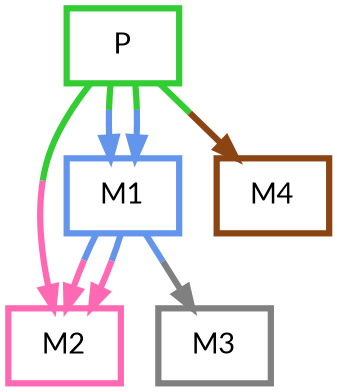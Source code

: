 digraph  {
dpi=600;size=3.5;
P [color="#32cd32", fillcolor=white, fontname=Lato, penwidth="3.0", shape=box];
M1 [color="#6495ed", fillcolor=white, fontname=Lato, penwidth="3.0", shape=box];
M2 [color="#ff69b4", fillcolor=white, fontname=Lato, penwidth="3.0", shape=box];
M3 [color="#808080", fillcolor=white, fontname=Lato, penwidth="3.0", shape=box];
M4 [color="#8b4513", fillcolor=white, fontname=Lato, penwidth="3.0", shape=box];
P -> M1  [color="#32cd32;0.5:#6495ed", key=0, penwidth=3];
P -> M1  [color="#32cd32;0.5:#6495ed", key=1, penwidth=3];
P -> M2  [color="#32cd32;0.5:#ff69b4", key=0, penwidth=3];
P -> M4  [color="#32cd32;0.5:#8b4513", key=0, penwidth=3];
M1 -> M2  [color="#6495ed;0.5:#ff69b4", key=0, penwidth=3];
M1 -> M2  [color="#6495ed;0.5:#ff69b4", key=1, penwidth=3];
M1 -> M3  [color="#6495ed;0.5:#808080", key=0, penwidth=3];
}
